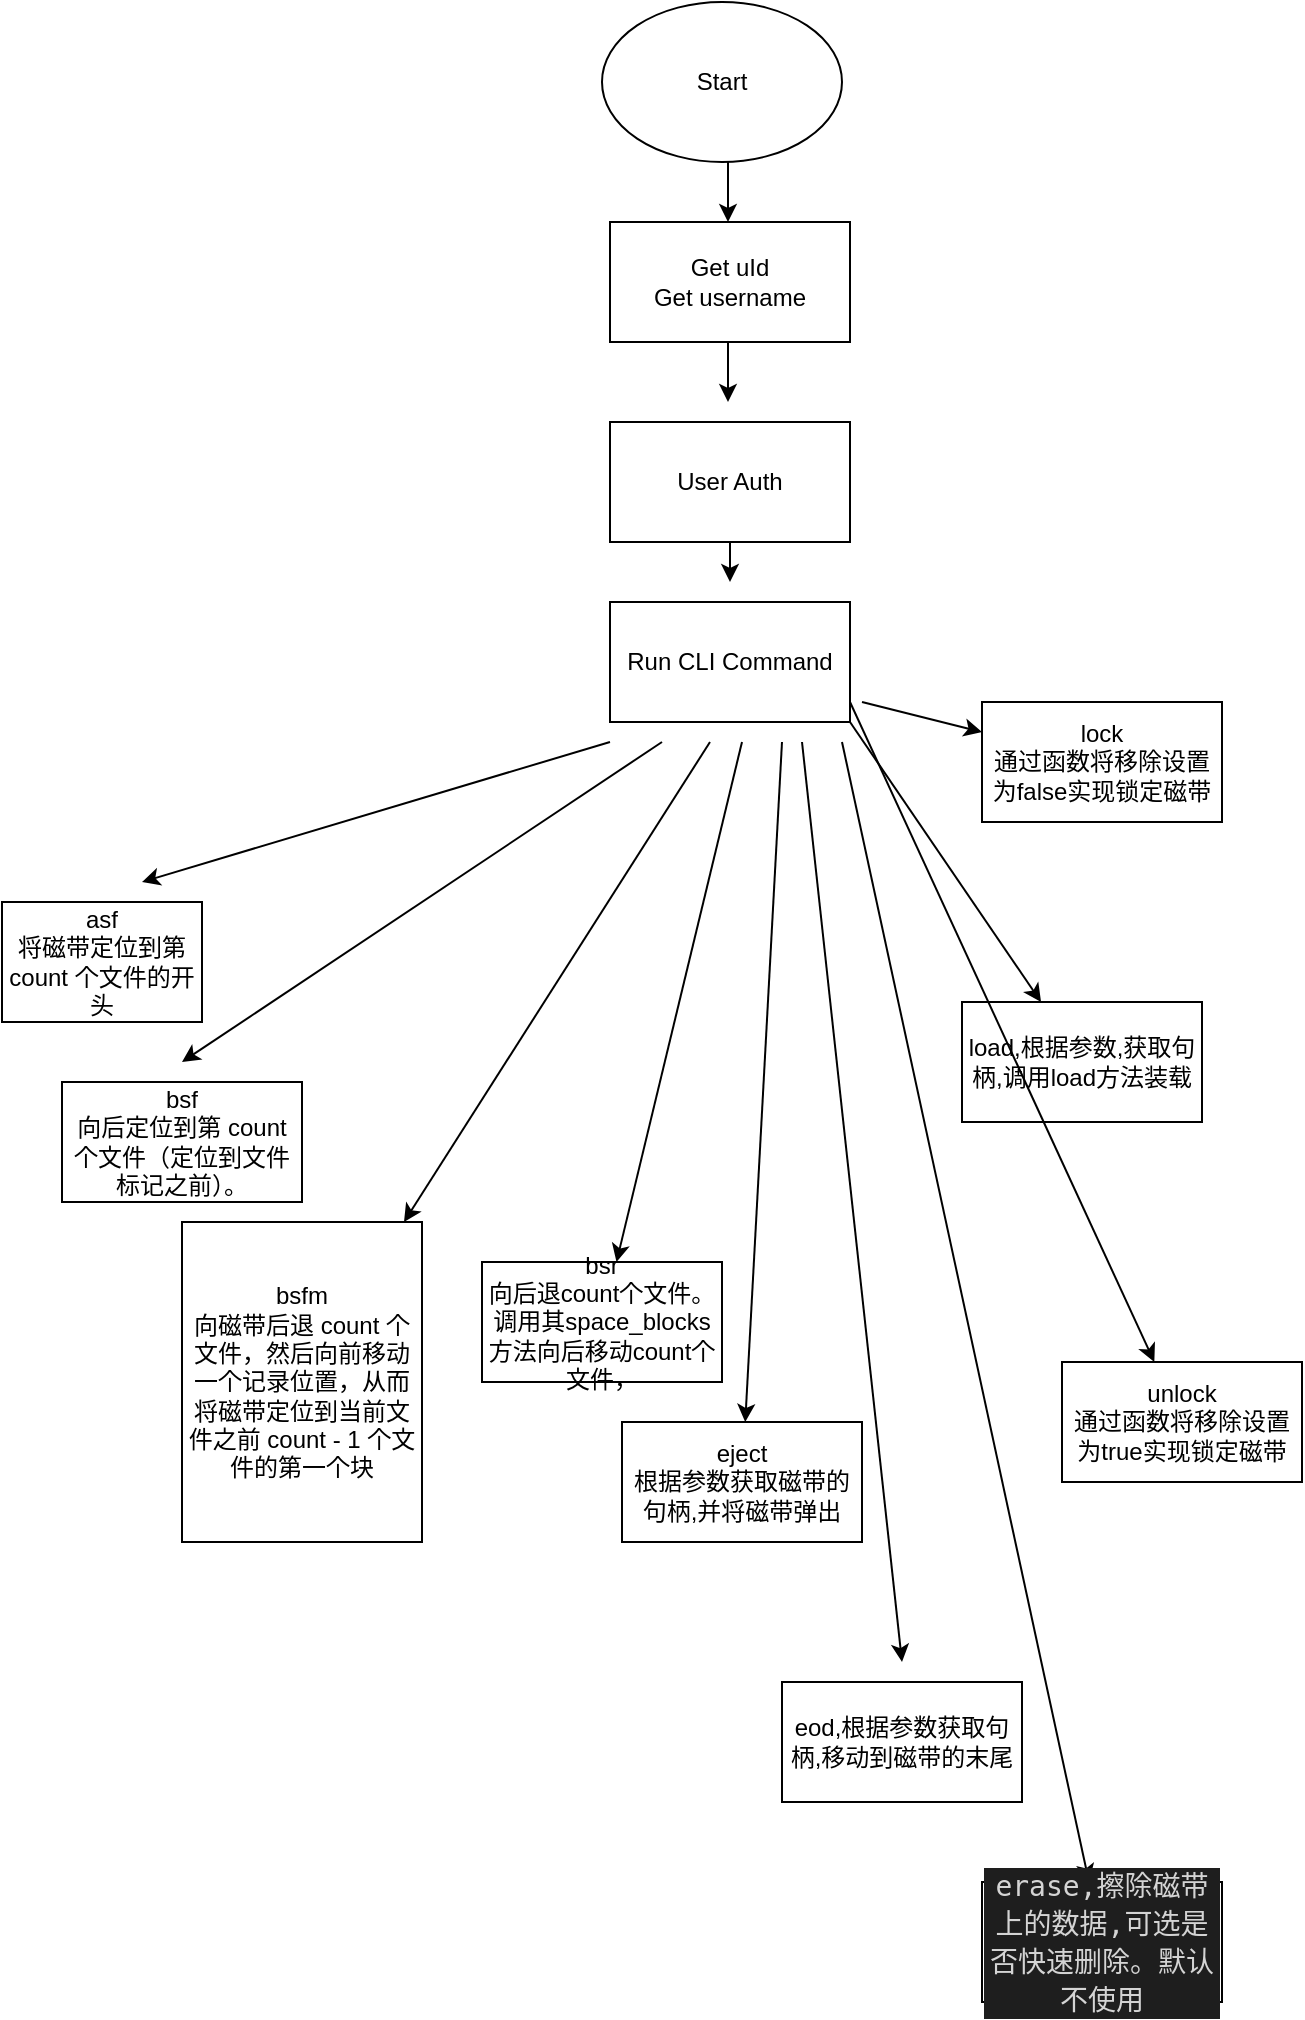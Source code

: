 <mxfile version="21.1.4" type="github">
  <diagram id="C5RBs43oDa-KdzZeNtuy" name="Page-1">
    <mxGraphModel dx="1886" dy="1959" grid="1" gridSize="10" guides="1" tooltips="1" connect="1" arrows="1" fold="1" page="1" pageScale="1" pageWidth="827" pageHeight="1169" math="0" shadow="0">
      <root>
        <mxCell id="WIyWlLk6GJQsqaUBKTNV-0" />
        <mxCell id="WIyWlLk6GJQsqaUBKTNV-1" parent="WIyWlLk6GJQsqaUBKTNV-0" />
        <mxCell id="eiGv13Y4jv3LgSI_48Q6-1" value="Start" style="ellipse;whiteSpace=wrap;html=1;" vertex="1" parent="WIyWlLk6GJQsqaUBKTNV-1">
          <mxGeometry x="350" y="-1160" width="120" height="80" as="geometry" />
        </mxCell>
        <mxCell id="eiGv13Y4jv3LgSI_48Q6-3" value="" style="endArrow=classic;html=1;rounded=0;" edge="1" parent="WIyWlLk6GJQsqaUBKTNV-1">
          <mxGeometry width="50" height="50" relative="1" as="geometry">
            <mxPoint x="413" y="-1080" as="sourcePoint" />
            <mxPoint x="413" y="-1050" as="targetPoint" />
          </mxGeometry>
        </mxCell>
        <mxCell id="eiGv13Y4jv3LgSI_48Q6-4" value="Get uId&lt;br&gt;Get username" style="rounded=0;whiteSpace=wrap;html=1;" vertex="1" parent="WIyWlLk6GJQsqaUBKTNV-1">
          <mxGeometry x="354" y="-1050" width="120" height="60" as="geometry" />
        </mxCell>
        <mxCell id="eiGv13Y4jv3LgSI_48Q6-5" value="" style="endArrow=classic;html=1;rounded=0;" edge="1" parent="WIyWlLk6GJQsqaUBKTNV-1">
          <mxGeometry width="50" height="50" relative="1" as="geometry">
            <mxPoint x="413" y="-990" as="sourcePoint" />
            <mxPoint x="413" y="-960" as="targetPoint" />
          </mxGeometry>
        </mxCell>
        <mxCell id="eiGv13Y4jv3LgSI_48Q6-6" value="User Auth" style="rounded=0;whiteSpace=wrap;html=1;" vertex="1" parent="WIyWlLk6GJQsqaUBKTNV-1">
          <mxGeometry x="354" y="-950" width="120" height="60" as="geometry" />
        </mxCell>
        <mxCell id="eiGv13Y4jv3LgSI_48Q6-7" value="" style="endArrow=classic;html=1;rounded=0;" edge="1" parent="WIyWlLk6GJQsqaUBKTNV-1">
          <mxGeometry width="50" height="50" relative="1" as="geometry">
            <mxPoint x="414" y="-890" as="sourcePoint" />
            <mxPoint x="414" y="-870" as="targetPoint" />
          </mxGeometry>
        </mxCell>
        <mxCell id="eiGv13Y4jv3LgSI_48Q6-8" value="Run CLI Command" style="rounded=0;whiteSpace=wrap;html=1;" vertex="1" parent="WIyWlLk6GJQsqaUBKTNV-1">
          <mxGeometry x="354" y="-860" width="120" height="60" as="geometry" />
        </mxCell>
        <mxCell id="eiGv13Y4jv3LgSI_48Q6-10" value="" style="endArrow=classic;html=1;rounded=0;" edge="1" parent="WIyWlLk6GJQsqaUBKTNV-1">
          <mxGeometry width="50" height="50" relative="1" as="geometry">
            <mxPoint x="354" y="-790" as="sourcePoint" />
            <mxPoint x="120" y="-720" as="targetPoint" />
          </mxGeometry>
        </mxCell>
        <mxCell id="eiGv13Y4jv3LgSI_48Q6-11" value="asf&lt;br&gt;将磁带定位到第 count 个文件的开头" style="rounded=0;whiteSpace=wrap;html=1;" vertex="1" parent="WIyWlLk6GJQsqaUBKTNV-1">
          <mxGeometry x="50" y="-710" width="100" height="60" as="geometry" />
        </mxCell>
        <mxCell id="eiGv13Y4jv3LgSI_48Q6-14" value="" style="endArrow=classic;html=1;rounded=0;" edge="1" parent="WIyWlLk6GJQsqaUBKTNV-1">
          <mxGeometry width="50" height="50" relative="1" as="geometry">
            <mxPoint x="380" y="-790" as="sourcePoint" />
            <mxPoint x="140" y="-630" as="targetPoint" />
          </mxGeometry>
        </mxCell>
        <mxCell id="eiGv13Y4jv3LgSI_48Q6-15" value="bsf&lt;br&gt; 向后定位到第 count 个文件（定位到文件标记之前）。" style="rounded=0;whiteSpace=wrap;html=1;" vertex="1" parent="WIyWlLk6GJQsqaUBKTNV-1">
          <mxGeometry x="80" y="-620" width="120" height="60" as="geometry" />
        </mxCell>
        <mxCell id="eiGv13Y4jv3LgSI_48Q6-16" value="" style="endArrow=classic;html=1;rounded=0;" edge="1" parent="WIyWlLk6GJQsqaUBKTNV-1" target="eiGv13Y4jv3LgSI_48Q6-17">
          <mxGeometry width="50" height="50" relative="1" as="geometry">
            <mxPoint x="404" y="-790" as="sourcePoint" />
            <mxPoint x="180" y="-520" as="targetPoint" />
          </mxGeometry>
        </mxCell>
        <mxCell id="eiGv13Y4jv3LgSI_48Q6-17" value="bsfm&lt;br&gt;向磁带后退 count 个文件，然后向前移动一个记录位置，从而将磁带定位到当前文件之前 count - 1 个文件的第一个块" style="rounded=0;whiteSpace=wrap;html=1;" vertex="1" parent="WIyWlLk6GJQsqaUBKTNV-1">
          <mxGeometry x="140" y="-550" width="120" height="160" as="geometry" />
        </mxCell>
        <mxCell id="eiGv13Y4jv3LgSI_48Q6-18" value="" style="endArrow=classic;html=1;rounded=0;" edge="1" parent="WIyWlLk6GJQsqaUBKTNV-1" target="eiGv13Y4jv3LgSI_48Q6-19">
          <mxGeometry width="50" height="50" relative="1" as="geometry">
            <mxPoint x="420" y="-790" as="sourcePoint" />
            <mxPoint x="330" y="-550" as="targetPoint" />
          </mxGeometry>
        </mxCell>
        <mxCell id="eiGv13Y4jv3LgSI_48Q6-19" value="bsr&lt;br&gt;向后退count个文件。&lt;br&gt;调用其space_blocks方法向后移动count个文件，" style="rounded=0;whiteSpace=wrap;html=1;" vertex="1" parent="WIyWlLk6GJQsqaUBKTNV-1">
          <mxGeometry x="290" y="-530" width="120" height="60" as="geometry" />
        </mxCell>
        <mxCell id="eiGv13Y4jv3LgSI_48Q6-20" value="" style="endArrow=classic;html=1;rounded=0;" edge="1" parent="WIyWlLk6GJQsqaUBKTNV-1" target="eiGv13Y4jv3LgSI_48Q6-21">
          <mxGeometry width="50" height="50" relative="1" as="geometry">
            <mxPoint x="440" y="-790" as="sourcePoint" />
            <mxPoint x="430" y="-450" as="targetPoint" />
          </mxGeometry>
        </mxCell>
        <mxCell id="eiGv13Y4jv3LgSI_48Q6-21" value="eject &lt;br&gt;根据参数获取磁带的句柄,并将磁带弹出" style="rounded=0;whiteSpace=wrap;html=1;" vertex="1" parent="WIyWlLk6GJQsqaUBKTNV-1">
          <mxGeometry x="360" y="-450" width="120" height="60" as="geometry" />
        </mxCell>
        <mxCell id="eiGv13Y4jv3LgSI_48Q6-22" value="" style="endArrow=classic;html=1;rounded=0;" edge="1" parent="WIyWlLk6GJQsqaUBKTNV-1">
          <mxGeometry width="50" height="50" relative="1" as="geometry">
            <mxPoint x="450" y="-790" as="sourcePoint" />
            <mxPoint x="500" y="-330" as="targetPoint" />
          </mxGeometry>
        </mxCell>
        <mxCell id="eiGv13Y4jv3LgSI_48Q6-23" value="eod,根据参数获取句柄,移动到磁带的末尾" style="rounded=0;whiteSpace=wrap;html=1;" vertex="1" parent="WIyWlLk6GJQsqaUBKTNV-1">
          <mxGeometry x="440" y="-320" width="120" height="60" as="geometry" />
        </mxCell>
        <mxCell id="eiGv13Y4jv3LgSI_48Q6-24" value="" style="endArrow=classic;html=1;rounded=0;" edge="1" parent="WIyWlLk6GJQsqaUBKTNV-1" target="eiGv13Y4jv3LgSI_48Q6-25">
          <mxGeometry width="50" height="50" relative="1" as="geometry">
            <mxPoint x="470" y="-790" as="sourcePoint" />
            <mxPoint x="600" y="-190" as="targetPoint" />
          </mxGeometry>
        </mxCell>
        <mxCell id="eiGv13Y4jv3LgSI_48Q6-25" value="&lt;div style=&quot;color: rgb(212, 212, 212); background-color: rgb(30, 30, 30); font-family: Consolas, &amp;quot;Yahei Consolas Hybrid&amp;quot;, monospace, Consolas, &amp;quot;Courier New&amp;quot;, monospace; font-size: 14px; line-height: 19px;&quot;&gt;erase,擦除磁带上的数据,可选是否快速删除。默认不使用&lt;br&gt;&lt;/div&gt;" style="rounded=0;whiteSpace=wrap;html=1;" vertex="1" parent="WIyWlLk6GJQsqaUBKTNV-1">
          <mxGeometry x="540" y="-220" width="120" height="60" as="geometry" />
        </mxCell>
        <mxCell id="eiGv13Y4jv3LgSI_48Q6-27" value="" style="endArrow=classic;html=1;rounded=0;" edge="1" parent="WIyWlLk6GJQsqaUBKTNV-1" target="eiGv13Y4jv3LgSI_48Q6-28">
          <mxGeometry width="50" height="50" relative="1" as="geometry">
            <mxPoint x="474" y="-800" as="sourcePoint" />
            <mxPoint x="590" y="-630" as="targetPoint" />
          </mxGeometry>
        </mxCell>
        <mxCell id="eiGv13Y4jv3LgSI_48Q6-28" value="load,根据参数,获取句柄,调用load方法装载" style="rounded=0;whiteSpace=wrap;html=1;" vertex="1" parent="WIyWlLk6GJQsqaUBKTNV-1">
          <mxGeometry x="530" y="-660" width="120" height="60" as="geometry" />
        </mxCell>
        <mxCell id="eiGv13Y4jv3LgSI_48Q6-30" value="" style="endArrow=classic;html=1;rounded=0;" edge="1" parent="WIyWlLk6GJQsqaUBKTNV-1" target="eiGv13Y4jv3LgSI_48Q6-31">
          <mxGeometry width="50" height="50" relative="1" as="geometry">
            <mxPoint x="480" y="-810" as="sourcePoint" />
            <mxPoint x="570" y="-760" as="targetPoint" />
          </mxGeometry>
        </mxCell>
        <mxCell id="eiGv13Y4jv3LgSI_48Q6-31" value="lock&lt;br&gt;通过函数将移除设置为false实现锁定磁带" style="rounded=0;whiteSpace=wrap;html=1;" vertex="1" parent="WIyWlLk6GJQsqaUBKTNV-1">
          <mxGeometry x="540" y="-810" width="120" height="60" as="geometry" />
        </mxCell>
        <mxCell id="eiGv13Y4jv3LgSI_48Q6-32" value="" style="endArrow=classic;html=1;rounded=0;" edge="1" parent="WIyWlLk6GJQsqaUBKTNV-1" target="eiGv13Y4jv3LgSI_48Q6-33">
          <mxGeometry width="50" height="50" relative="1" as="geometry">
            <mxPoint x="474" y="-810" as="sourcePoint" />
            <mxPoint x="640" y="-450" as="targetPoint" />
          </mxGeometry>
        </mxCell>
        <mxCell id="eiGv13Y4jv3LgSI_48Q6-33" value="unlock&lt;br&gt;通过函数将移除设置为true实现锁定磁带" style="rounded=0;whiteSpace=wrap;html=1;" vertex="1" parent="WIyWlLk6GJQsqaUBKTNV-1">
          <mxGeometry x="580" y="-480" width="120" height="60" as="geometry" />
        </mxCell>
      </root>
    </mxGraphModel>
  </diagram>
</mxfile>
